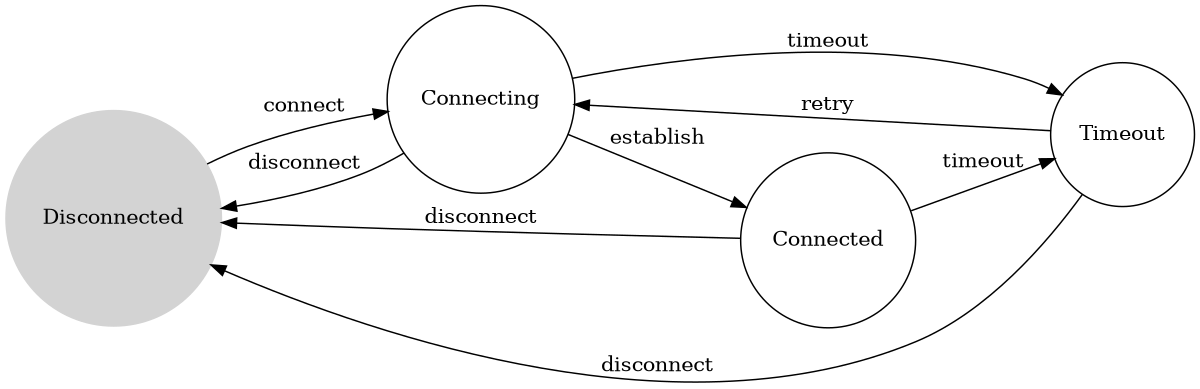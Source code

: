 digraph finite_state_machine {
  rankdir = LR;
  size = "8,5";
  node [ shape = circle ];
  Disconnected [ color=lightgrey,style=filled ];

  Disconnected -> Connecting [ label = "connect" ]
  Connecting -> Connected    [ label = "establish" ]
  Connecting -> Timeout     [ label = "timeout" ]
  Connected -> Timeout      [ label = "timeout" ]
  Timeout -> Connecting     [ label = "retry" ]

  Connecting -> Disconnected [ label = "disconnect" ]
  Connected -> Disconnected  [ label = "disconnect" ]
  Timeout -> Disconnected   [ label = "disconnect" ]
}
